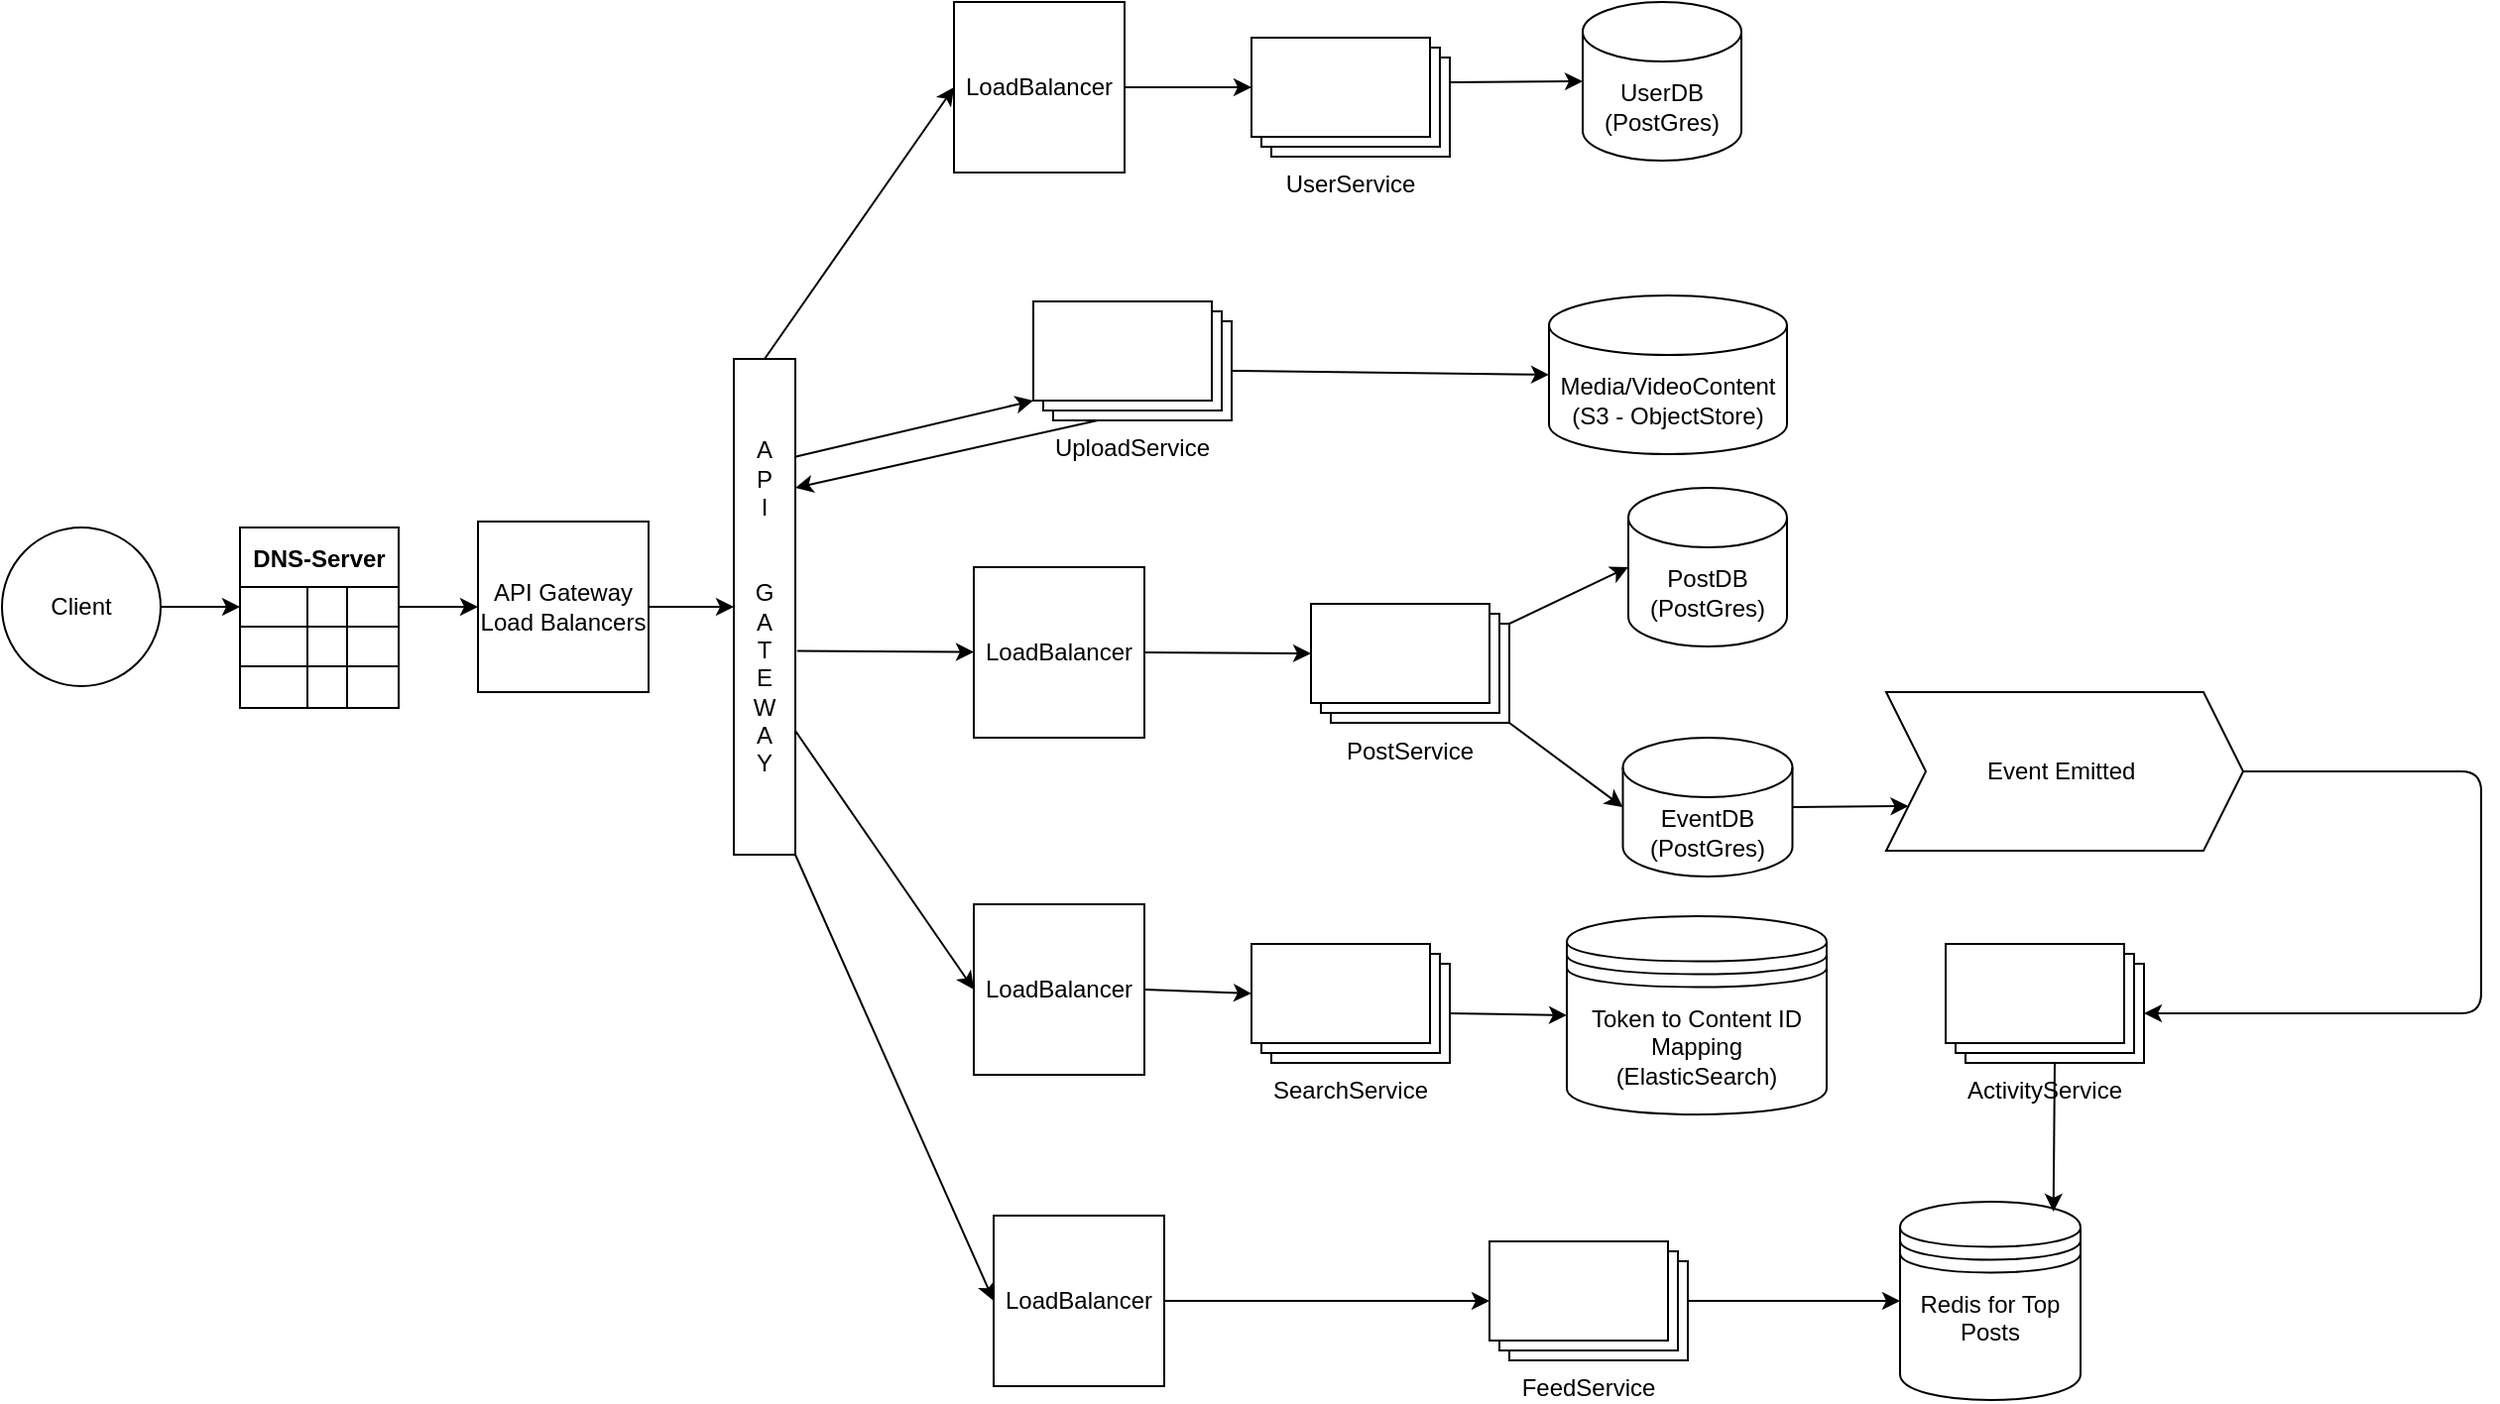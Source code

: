 <mxfile>
    <diagram id="IRtDq71ep0YyCQ1NyiBq" name="Page-1">
        <mxGraphModel dx="881" dy="1997" grid="1" gridSize="10" guides="1" tooltips="1" connect="1" arrows="1" fold="1" page="1" pageScale="1" pageWidth="827" pageHeight="1169" math="0" shadow="0">
            <root>
                <mxCell id="0"/>
                <mxCell id="1" parent="0"/>
                <mxCell id="23" style="edgeStyle=none;html=1;entryX=0;entryY=0.5;entryDx=0;entryDy=0;" edge="1" parent="1" source="3" target="26">
                    <mxGeometry relative="1" as="geometry">
                        <mxPoint x="423" y="300" as="targetPoint"/>
                    </mxGeometry>
                </mxCell>
                <mxCell id="3" value="API Gateway&lt;br&gt;Load Balancers" style="whiteSpace=wrap;html=1;aspect=fixed;" vertex="1" parent="1">
                    <mxGeometry x="270" y="257" width="86" height="86" as="geometry"/>
                </mxCell>
                <mxCell id="19" style="edgeStyle=none;html=1;entryX=0;entryY=0.5;entryDx=0;entryDy=0;" edge="1" parent="1" source="4" target="7">
                    <mxGeometry relative="1" as="geometry"/>
                </mxCell>
                <mxCell id="4" value="Client" style="ellipse;whiteSpace=wrap;html=1;aspect=fixed;" vertex="1" parent="1">
                    <mxGeometry x="30" y="260" width="80" height="80" as="geometry"/>
                </mxCell>
                <mxCell id="6" value="DNS-Server" style="shape=table;startSize=30;container=1;collapsible=0;childLayout=tableLayout;fontStyle=1;align=center;" vertex="1" parent="1">
                    <mxGeometry x="150" y="260" width="80" height="91" as="geometry"/>
                </mxCell>
                <mxCell id="7" value="" style="shape=tableRow;horizontal=0;startSize=0;swimlaneHead=0;swimlaneBody=0;top=0;left=0;bottom=0;right=0;collapsible=0;dropTarget=0;fillColor=none;points=[[0,0.5],[1,0.5]];portConstraint=eastwest;" vertex="1" parent="6">
                    <mxGeometry y="30" width="80" height="20" as="geometry"/>
                </mxCell>
                <mxCell id="8" value="" style="shape=partialRectangle;html=1;whiteSpace=wrap;connectable=0;fillColor=none;top=0;left=0;bottom=0;right=0;overflow=hidden;" vertex="1" parent="7">
                    <mxGeometry width="34" height="20" as="geometry">
                        <mxRectangle width="34" height="20" as="alternateBounds"/>
                    </mxGeometry>
                </mxCell>
                <mxCell id="9" value="" style="shape=partialRectangle;html=1;whiteSpace=wrap;connectable=0;fillColor=none;top=0;left=0;bottom=0;right=0;overflow=hidden;" vertex="1" parent="7">
                    <mxGeometry x="34" width="20" height="20" as="geometry">
                        <mxRectangle width="20" height="20" as="alternateBounds"/>
                    </mxGeometry>
                </mxCell>
                <mxCell id="10" value="" style="shape=partialRectangle;html=1;whiteSpace=wrap;connectable=0;fillColor=none;top=0;left=0;bottom=0;right=0;overflow=hidden;" vertex="1" parent="7">
                    <mxGeometry x="54" width="26" height="20" as="geometry">
                        <mxRectangle width="26" height="20" as="alternateBounds"/>
                    </mxGeometry>
                </mxCell>
                <mxCell id="11" value="" style="shape=tableRow;horizontal=0;startSize=0;swimlaneHead=0;swimlaneBody=0;top=0;left=0;bottom=0;right=0;collapsible=0;dropTarget=0;fillColor=none;points=[[0,0.5],[1,0.5]];portConstraint=eastwest;" vertex="1" parent="6">
                    <mxGeometry y="50" width="80" height="20" as="geometry"/>
                </mxCell>
                <mxCell id="12" value="" style="shape=partialRectangle;html=1;whiteSpace=wrap;connectable=0;fillColor=none;top=0;left=0;bottom=0;right=0;overflow=hidden;" vertex="1" parent="11">
                    <mxGeometry width="34" height="20" as="geometry">
                        <mxRectangle width="34" height="20" as="alternateBounds"/>
                    </mxGeometry>
                </mxCell>
                <mxCell id="13" value="" style="shape=partialRectangle;html=1;whiteSpace=wrap;connectable=0;fillColor=none;top=0;left=0;bottom=0;right=0;overflow=hidden;" vertex="1" parent="11">
                    <mxGeometry x="34" width="20" height="20" as="geometry">
                        <mxRectangle width="20" height="20" as="alternateBounds"/>
                    </mxGeometry>
                </mxCell>
                <mxCell id="14" value="" style="shape=partialRectangle;html=1;whiteSpace=wrap;connectable=0;fillColor=none;top=0;left=0;bottom=0;right=0;overflow=hidden;" vertex="1" parent="11">
                    <mxGeometry x="54" width="26" height="20" as="geometry">
                        <mxRectangle width="26" height="20" as="alternateBounds"/>
                    </mxGeometry>
                </mxCell>
                <mxCell id="15" value="" style="shape=tableRow;horizontal=0;startSize=0;swimlaneHead=0;swimlaneBody=0;top=0;left=0;bottom=0;right=0;collapsible=0;dropTarget=0;fillColor=none;points=[[0,0.5],[1,0.5]];portConstraint=eastwest;" vertex="1" parent="6">
                    <mxGeometry y="70" width="80" height="21" as="geometry"/>
                </mxCell>
                <mxCell id="16" value="" style="shape=partialRectangle;html=1;whiteSpace=wrap;connectable=0;fillColor=none;top=0;left=0;bottom=0;right=0;overflow=hidden;" vertex="1" parent="15">
                    <mxGeometry width="34" height="21" as="geometry">
                        <mxRectangle width="34" height="21" as="alternateBounds"/>
                    </mxGeometry>
                </mxCell>
                <mxCell id="17" value="" style="shape=partialRectangle;html=1;whiteSpace=wrap;connectable=0;fillColor=none;top=0;left=0;bottom=0;right=0;overflow=hidden;" vertex="1" parent="15">
                    <mxGeometry x="34" width="20" height="21" as="geometry">
                        <mxRectangle width="20" height="21" as="alternateBounds"/>
                    </mxGeometry>
                </mxCell>
                <mxCell id="18" value="" style="shape=partialRectangle;html=1;whiteSpace=wrap;connectable=0;fillColor=none;top=0;left=0;bottom=0;right=0;overflow=hidden;" vertex="1" parent="15">
                    <mxGeometry x="54" width="26" height="21" as="geometry">
                        <mxRectangle width="26" height="21" as="alternateBounds"/>
                    </mxGeometry>
                </mxCell>
                <mxCell id="20" style="edgeStyle=none;html=1;exitX=1;exitY=0.5;exitDx=0;exitDy=0;" edge="1" parent="1" source="7" target="3">
                    <mxGeometry relative="1" as="geometry"/>
                </mxCell>
                <mxCell id="65" style="edgeStyle=none;html=1;exitX=1;exitY=0.75;exitDx=0;exitDy=0;entryX=0;entryY=0.5;entryDx=0;entryDy=0;" edge="1" parent="1" source="26" target="62">
                    <mxGeometry relative="1" as="geometry"/>
                </mxCell>
                <mxCell id="67" style="edgeStyle=none;html=1;exitX=1.029;exitY=0.589;exitDx=0;exitDy=0;exitPerimeter=0;" edge="1" parent="1" source="26" target="64">
                    <mxGeometry relative="1" as="geometry"/>
                </mxCell>
                <mxCell id="68" style="edgeStyle=none;html=1;exitX=0.5;exitY=0;exitDx=0;exitDy=0;entryX=0;entryY=0.5;entryDx=0;entryDy=0;" edge="1" parent="1" source="26" target="63">
                    <mxGeometry relative="1" as="geometry"/>
                </mxCell>
                <mxCell id="98" style="edgeStyle=none;html=1;exitX=1;exitY=1;exitDx=0;exitDy=0;entryX=0;entryY=0.5;entryDx=0;entryDy=0;" edge="1" parent="1" source="26" target="90">
                    <mxGeometry relative="1" as="geometry"/>
                </mxCell>
                <mxCell id="26" value="A&lt;br&gt;P&lt;br&gt;I&lt;br&gt;&lt;br&gt;&lt;br&gt;G&lt;br&gt;A&lt;br&gt;T&lt;br&gt;E&lt;br&gt;W&lt;br&gt;A&lt;br&gt;Y" style="rounded=0;whiteSpace=wrap;html=1;" vertex="1" parent="1">
                    <mxGeometry x="399" y="175" width="31" height="250" as="geometry"/>
                </mxCell>
                <mxCell id="54" value="UserDB&lt;br&gt;(PostGres)" style="shape=cylinder3;whiteSpace=wrap;html=1;boundedLbl=1;backgroundOutline=1;size=15;" vertex="1" parent="1">
                    <mxGeometry x="827" y="-5" width="80" height="80" as="geometry"/>
                </mxCell>
                <mxCell id="55" value="PostDB&lt;br&gt;(PostGres)" style="shape=cylinder3;whiteSpace=wrap;html=1;boundedLbl=1;backgroundOutline=1;size=15;" vertex="1" parent="1">
                    <mxGeometry x="850" y="240" width="80" height="80" as="geometry"/>
                </mxCell>
                <mxCell id="58" style="edgeStyle=none;html=1;entryX=0;entryY=0.5;entryDx=0;entryDy=0;entryPerimeter=0;exitX=0;exitY=0;exitDx=100;exitDy=10;exitPerimeter=0;" edge="1" parent="1" source="74" target="55">
                    <mxGeometry relative="1" as="geometry">
                        <mxPoint x="820" y="330.923" as="sourcePoint"/>
                        <mxPoint x="884" y="337.5" as="targetPoint"/>
                    </mxGeometry>
                </mxCell>
                <mxCell id="59" style="edgeStyle=none;html=1;exitX=0;exitY=0;exitDx=100;exitDy=22.5;exitPerimeter=0;entryX=0;entryY=0.5;entryDx=0;entryDy=0;entryPerimeter=0;" edge="1" parent="1" source="72" target="54">
                    <mxGeometry relative="1" as="geometry">
                        <mxPoint x="790" y="5" as="sourcePoint"/>
                        <mxPoint x="890" y="5" as="targetPoint"/>
                    </mxGeometry>
                </mxCell>
                <mxCell id="60" style="edgeStyle=none;html=1;exitX=0;exitY=0;exitDx=100;exitDy=35;exitPerimeter=0;entryX=0;entryY=0.5;entryDx=0;entryDy=0;" edge="1" parent="1" source="73" target="89">
                    <mxGeometry relative="1" as="geometry">
                        <mxPoint x="840" y="530" as="sourcePoint"/>
                        <mxPoint x="810" y="502.5" as="targetPoint"/>
                    </mxGeometry>
                </mxCell>
                <mxCell id="71" style="edgeStyle=none;html=1;exitX=1;exitY=0.5;exitDx=0;exitDy=0;entryX=0;entryY=0;entryDx=0;entryDy=25;entryPerimeter=0;" edge="1" parent="1" source="62" target="73">
                    <mxGeometry relative="1" as="geometry">
                        <mxPoint x="700" y="510" as="targetPoint"/>
                    </mxGeometry>
                </mxCell>
                <mxCell id="62" value="LoadBalancer" style="whiteSpace=wrap;html=1;aspect=fixed;" vertex="1" parent="1">
                    <mxGeometry x="520" y="450" width="86" height="86" as="geometry"/>
                </mxCell>
                <mxCell id="69" style="edgeStyle=none;html=1;exitX=1;exitY=0.5;exitDx=0;exitDy=0;entryX=0;entryY=0;entryDx=0;entryDy=25;entryPerimeter=0;" edge="1" parent="1" source="63" target="72">
                    <mxGeometry relative="1" as="geometry">
                        <mxPoint x="650" y="15" as="targetPoint"/>
                    </mxGeometry>
                </mxCell>
                <mxCell id="63" value="LoadBalancer" style="whiteSpace=wrap;html=1;aspect=fixed;" vertex="1" parent="1">
                    <mxGeometry x="510" y="-5" width="86" height="86" as="geometry"/>
                </mxCell>
                <mxCell id="70" style="edgeStyle=none;html=1;exitX=1;exitY=0.5;exitDx=0;exitDy=0;entryX=0;entryY=0;entryDx=0;entryDy=25;entryPerimeter=0;" edge="1" parent="1" source="64" target="74">
                    <mxGeometry relative="1" as="geometry">
                        <mxPoint x="680.24" y="320.8" as="targetPoint"/>
                    </mxGeometry>
                </mxCell>
                <mxCell id="80" style="edgeStyle=none;html=1;entryX=0;entryY=0;entryDx=0;entryDy=50.0;entryPerimeter=0;exitX=1.011;exitY=0.197;exitDx=0;exitDy=0;exitPerimeter=0;" edge="1" parent="1" source="26" target="78">
                    <mxGeometry relative="1" as="geometry">
                        <mxPoint x="430" y="220" as="sourcePoint"/>
                    </mxGeometry>
                </mxCell>
                <mxCell id="64" value="LoadBalancer" style="whiteSpace=wrap;html=1;aspect=fixed;" vertex="1" parent="1">
                    <mxGeometry x="520" y="280" width="86" height="86" as="geometry"/>
                </mxCell>
                <mxCell id="72" value="UserService" style="verticalLabelPosition=bottom;verticalAlign=top;html=1;shape=mxgraph.basic.layered_rect;dx=10;outlineConnect=0;whiteSpace=wrap;" vertex="1" parent="1">
                    <mxGeometry x="660" y="13" width="100" height="60" as="geometry"/>
                </mxCell>
                <mxCell id="73" value="SearchService" style="verticalLabelPosition=bottom;verticalAlign=top;html=1;shape=mxgraph.basic.layered_rect;dx=10;outlineConnect=0;whiteSpace=wrap;" vertex="1" parent="1">
                    <mxGeometry x="660" y="470" width="100" height="60" as="geometry"/>
                </mxCell>
                <mxCell id="103" style="edgeStyle=none;html=1;exitX=0;exitY=0;exitDx=100;exitDy=60;exitPerimeter=0;entryX=0;entryY=0.5;entryDx=0;entryDy=0;entryPerimeter=0;" edge="1" parent="1" source="74" target="102">
                    <mxGeometry relative="1" as="geometry"/>
                </mxCell>
                <mxCell id="74" value="PostService" style="verticalLabelPosition=bottom;verticalAlign=top;html=1;shape=mxgraph.basic.layered_rect;dx=10;outlineConnect=0;whiteSpace=wrap;" vertex="1" parent="1">
                    <mxGeometry x="690" y="298.5" width="100" height="60" as="geometry"/>
                </mxCell>
                <mxCell id="82" style="edgeStyle=none;html=1;exitX=0;exitY=0;exitDx=100;exitDy=35;exitPerimeter=0;entryX=0;entryY=0.5;entryDx=0;entryDy=0;entryPerimeter=0;" edge="1" parent="1" source="78" target="81">
                    <mxGeometry relative="1" as="geometry"/>
                </mxCell>
                <mxCell id="86" style="edgeStyle=none;html=1;exitX=0;exitY=0;exitDx=32.5;exitDy=60;exitPerimeter=0;" edge="1" parent="1" source="78">
                    <mxGeometry relative="1" as="geometry">
                        <mxPoint x="430" y="240" as="targetPoint"/>
                    </mxGeometry>
                </mxCell>
                <mxCell id="78" value="UploadService" style="verticalLabelPosition=bottom;verticalAlign=top;html=1;shape=mxgraph.basic.layered_rect;dx=10;outlineConnect=0;whiteSpace=wrap;" vertex="1" parent="1">
                    <mxGeometry x="550" y="146" width="100" height="60" as="geometry"/>
                </mxCell>
                <mxCell id="81" value="Media/VideoContent&lt;br&gt;(S3 - ObjectStore)" style="shape=cylinder3;whiteSpace=wrap;html=1;boundedLbl=1;backgroundOutline=1;size=15;" vertex="1" parent="1">
                    <mxGeometry x="810" y="143" width="120" height="80" as="geometry"/>
                </mxCell>
                <mxCell id="89" value="Token to Content ID Mapping&lt;br data-darkreader-inline-border=&quot;&quot; style=&quot;border-color: var(--border-color); --darkreader-inline-border: var(--darkreader-border--border-color);&quot;&gt;(ElasticSearch)" style="shape=datastore;whiteSpace=wrap;html=1;" vertex="1" parent="1">
                    <mxGeometry x="819" y="456" width="131" height="100" as="geometry"/>
                </mxCell>
                <mxCell id="97" style="edgeStyle=none;html=1;" edge="1" parent="1" source="90" target="91">
                    <mxGeometry relative="1" as="geometry"/>
                </mxCell>
                <mxCell id="90" value="LoadBalancer" style="whiteSpace=wrap;html=1;aspect=fixed;" vertex="1" parent="1">
                    <mxGeometry x="530" y="607" width="86" height="86" as="geometry"/>
                </mxCell>
                <mxCell id="96" style="edgeStyle=none;html=1;entryX=0;entryY=0.5;entryDx=0;entryDy=0;" edge="1" parent="1" source="91" target="94">
                    <mxGeometry relative="1" as="geometry"/>
                </mxCell>
                <mxCell id="91" value="FeedService" style="verticalLabelPosition=bottom;verticalAlign=top;html=1;shape=mxgraph.basic.layered_rect;dx=10;outlineConnect=0;whiteSpace=wrap;" vertex="1" parent="1">
                    <mxGeometry x="780" y="620" width="100" height="60" as="geometry"/>
                </mxCell>
                <mxCell id="94" value="Redis for Top Posts&lt;br&gt;&lt;br&gt;" style="shape=datastore;whiteSpace=wrap;html=1;fillColor=rgb(255, 255, 255);" vertex="1" parent="1">
                    <mxGeometry x="987" y="600" width="91" height="100" as="geometry"/>
                </mxCell>
                <mxCell id="107" style="edgeStyle=none;html=1;exitX=1;exitY=0.5;exitDx=0;exitDy=0;entryX=0;entryY=0;entryDx=100;entryDy=35;entryPerimeter=0;" edge="1" parent="1" source="99" target="105">
                    <mxGeometry relative="1" as="geometry">
                        <Array as="points">
                            <mxPoint x="1280" y="383"/>
                            <mxPoint x="1280" y="505"/>
                        </Array>
                    </mxGeometry>
                </mxCell>
                <mxCell id="99" value="Event Emitted&amp;nbsp;" style="shape=step;perimeter=stepPerimeter;whiteSpace=wrap;html=1;fixedSize=1;" vertex="1" parent="1">
                    <mxGeometry x="980" y="343" width="180" height="80" as="geometry"/>
                </mxCell>
                <mxCell id="104" style="edgeStyle=none;html=1;exitX=1;exitY=0.5;exitDx=0;exitDy=0;exitPerimeter=0;entryX=0;entryY=0.75;entryDx=0;entryDy=0;" edge="1" parent="1" source="102" target="99">
                    <mxGeometry relative="1" as="geometry"/>
                </mxCell>
                <mxCell id="102" value="EventDB&lt;br&gt;(PostGres)" style="shape=cylinder3;whiteSpace=wrap;html=1;boundedLbl=1;backgroundOutline=1;size=15;" vertex="1" parent="1">
                    <mxGeometry x="847.25" y="366" width="85.5" height="70" as="geometry"/>
                </mxCell>
                <mxCell id="106" style="edgeStyle=none;html=1;exitX=0;exitY=0;exitDx=55;exitDy=60;exitPerimeter=0;entryX=0.85;entryY=0.05;entryDx=0;entryDy=0;entryPerimeter=0;" edge="1" parent="1" source="105" target="94">
                    <mxGeometry relative="1" as="geometry"/>
                </mxCell>
                <mxCell id="105" value="ActivityService" style="verticalLabelPosition=bottom;verticalAlign=top;html=1;shape=mxgraph.basic.layered_rect;dx=10;outlineConnect=0;whiteSpace=wrap;" vertex="1" parent="1">
                    <mxGeometry x="1010" y="470" width="100" height="60" as="geometry"/>
                </mxCell>
            </root>
        </mxGraphModel>
    </diagram>
</mxfile>